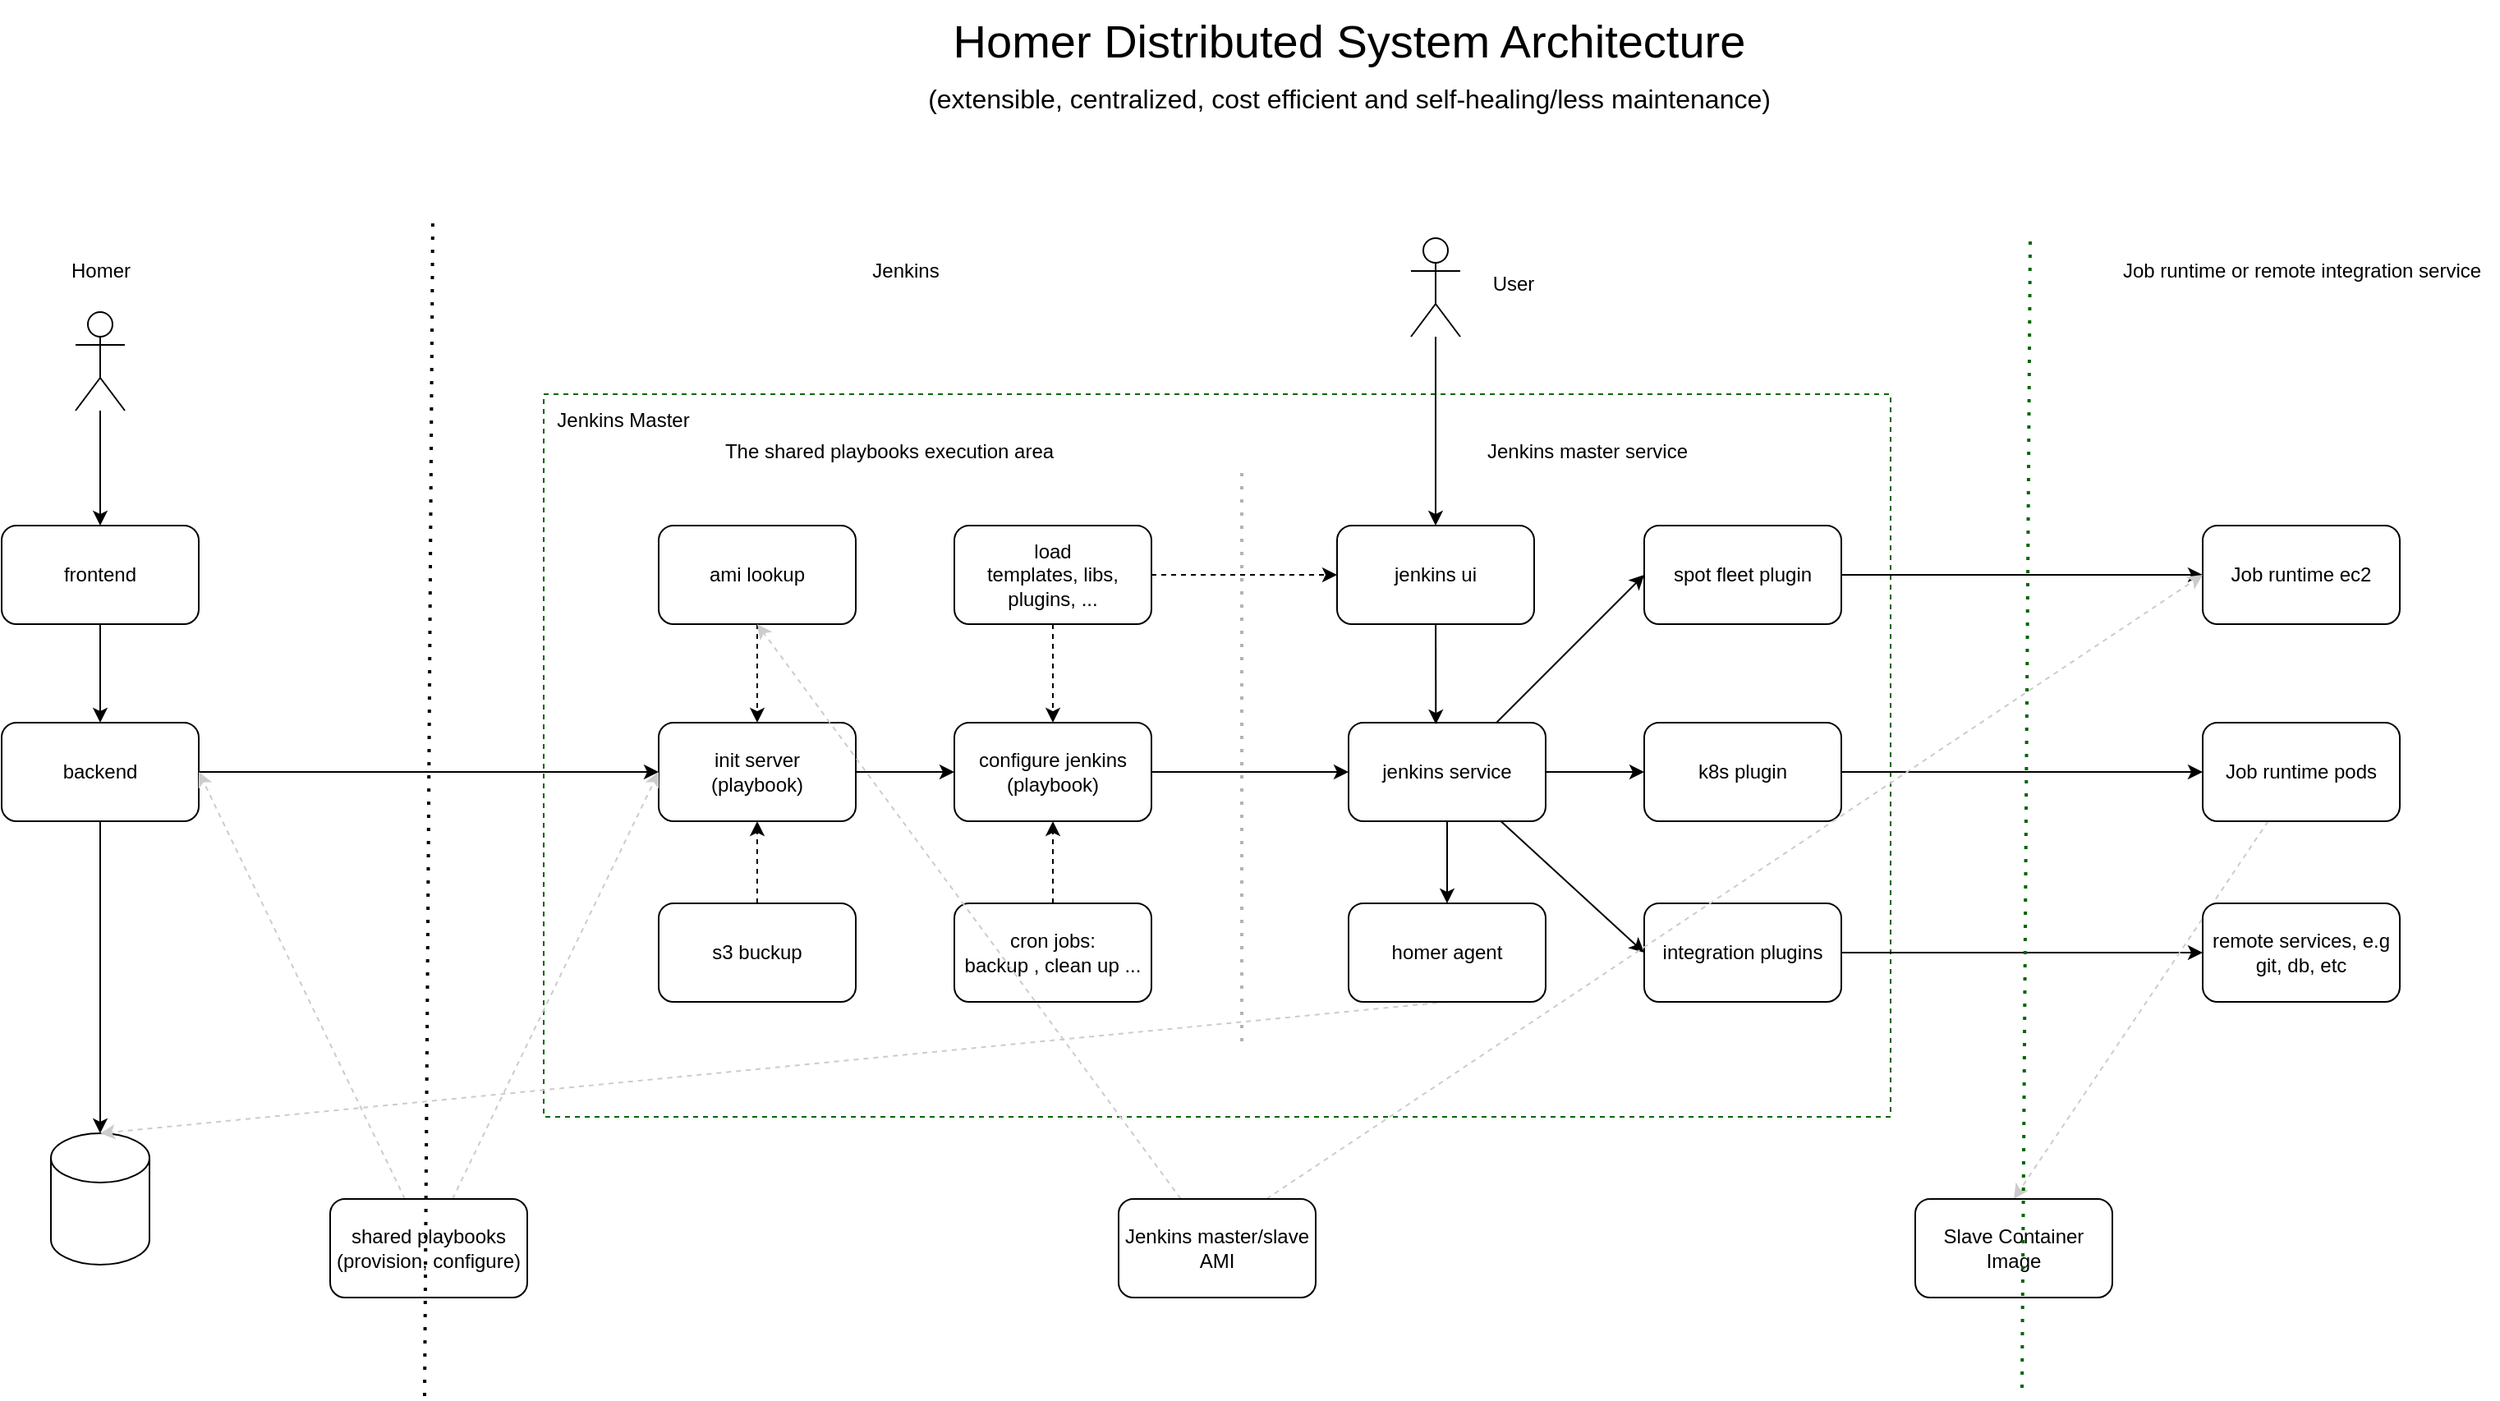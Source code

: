 <mxfile version="21.2.6" type="github">
  <diagram name="Page-1" id="HMeSJkny4wYuckMMA0fv">
    <mxGraphModel dx="1933" dy="1012" grid="1" gridSize="10" guides="1" tooltips="1" connect="1" arrows="1" fold="1" page="1" pageScale="1" pageWidth="850" pageHeight="1100" math="0" shadow="0">
      <root>
        <mxCell id="0" />
        <mxCell id="1" parent="0" />
        <mxCell id="agCpb_SMPKk3TFrb06sG-70" value="" style="rounded=0;whiteSpace=wrap;html=1;dashed=1;strokeColor=#006600;" vertex="1" parent="1">
          <mxGeometry x="370" y="250" width="820" height="440" as="geometry" />
        </mxCell>
        <mxCell id="agCpb_SMPKk3TFrb06sG-26" style="edgeStyle=none;rounded=0;orthogonalLoop=1;jettySize=auto;html=1;" edge="1" parent="1" source="agCpb_SMPKk3TFrb06sG-1" target="agCpb_SMPKk3TFrb06sG-2">
          <mxGeometry relative="1" as="geometry" />
        </mxCell>
        <mxCell id="agCpb_SMPKk3TFrb06sG-1" value="frontend" style="rounded=1;whiteSpace=wrap;html=1;" vertex="1" parent="1">
          <mxGeometry x="40" y="330" width="120" height="60" as="geometry" />
        </mxCell>
        <mxCell id="agCpb_SMPKk3TFrb06sG-27" style="edgeStyle=none;rounded=0;orthogonalLoop=1;jettySize=auto;html=1;entryX=0.5;entryY=0;entryDx=0;entryDy=0;entryPerimeter=0;" edge="1" parent="1" source="agCpb_SMPKk3TFrb06sG-2" target="agCpb_SMPKk3TFrb06sG-3">
          <mxGeometry relative="1" as="geometry" />
        </mxCell>
        <mxCell id="agCpb_SMPKk3TFrb06sG-30" style="edgeStyle=none;rounded=0;orthogonalLoop=1;jettySize=auto;html=1;entryX=0;entryY=0.5;entryDx=0;entryDy=0;" edge="1" parent="1" source="agCpb_SMPKk3TFrb06sG-2" target="agCpb_SMPKk3TFrb06sG-7">
          <mxGeometry relative="1" as="geometry" />
        </mxCell>
        <mxCell id="agCpb_SMPKk3TFrb06sG-2" value="backend" style="rounded=1;whiteSpace=wrap;html=1;" vertex="1" parent="1">
          <mxGeometry x="40" y="450" width="120" height="60" as="geometry" />
        </mxCell>
        <mxCell id="agCpb_SMPKk3TFrb06sG-3" value="" style="shape=cylinder3;whiteSpace=wrap;html=1;boundedLbl=1;backgroundOutline=1;size=15;" vertex="1" parent="1">
          <mxGeometry x="70" y="700" width="60" height="80" as="geometry" />
        </mxCell>
        <mxCell id="agCpb_SMPKk3TFrb06sG-31" style="edgeStyle=none;rounded=0;orthogonalLoop=1;jettySize=auto;html=1;" edge="1" parent="1" source="agCpb_SMPKk3TFrb06sG-7" target="agCpb_SMPKk3TFrb06sG-8">
          <mxGeometry relative="1" as="geometry" />
        </mxCell>
        <mxCell id="agCpb_SMPKk3TFrb06sG-7" value="init server&lt;br&gt;(playbook)" style="rounded=1;whiteSpace=wrap;html=1;" vertex="1" parent="1">
          <mxGeometry x="440" y="450" width="120" height="60" as="geometry" />
        </mxCell>
        <mxCell id="agCpb_SMPKk3TFrb06sG-32" style="edgeStyle=none;rounded=0;orthogonalLoop=1;jettySize=auto;html=1;entryX=0;entryY=0.5;entryDx=0;entryDy=0;" edge="1" parent="1" source="agCpb_SMPKk3TFrb06sG-8" target="agCpb_SMPKk3TFrb06sG-9">
          <mxGeometry relative="1" as="geometry" />
        </mxCell>
        <mxCell id="agCpb_SMPKk3TFrb06sG-8" value="configure jenkins&lt;br&gt;(playbook)" style="rounded=1;whiteSpace=wrap;html=1;" vertex="1" parent="1">
          <mxGeometry x="620" y="450" width="120" height="60" as="geometry" />
        </mxCell>
        <mxCell id="agCpb_SMPKk3TFrb06sG-38" style="edgeStyle=none;rounded=0;orthogonalLoop=1;jettySize=auto;html=1;entryX=0;entryY=0.5;entryDx=0;entryDy=0;" edge="1" parent="1" source="agCpb_SMPKk3TFrb06sG-9" target="agCpb_SMPKk3TFrb06sG-21">
          <mxGeometry relative="1" as="geometry" />
        </mxCell>
        <mxCell id="agCpb_SMPKk3TFrb06sG-47" style="edgeStyle=none;rounded=0;orthogonalLoop=1;jettySize=auto;html=1;entryX=0;entryY=0.5;entryDx=0;entryDy=0;" edge="1" parent="1" source="agCpb_SMPKk3TFrb06sG-9" target="agCpb_SMPKk3TFrb06sG-20">
          <mxGeometry relative="1" as="geometry" />
        </mxCell>
        <mxCell id="agCpb_SMPKk3TFrb06sG-48" style="edgeStyle=none;rounded=0;orthogonalLoop=1;jettySize=auto;html=1;entryX=0;entryY=0.5;entryDx=0;entryDy=0;" edge="1" parent="1" source="agCpb_SMPKk3TFrb06sG-9" target="agCpb_SMPKk3TFrb06sG-22">
          <mxGeometry relative="1" as="geometry" />
        </mxCell>
        <mxCell id="agCpb_SMPKk3TFrb06sG-66" style="edgeStyle=none;rounded=0;orthogonalLoop=1;jettySize=auto;html=1;" edge="1" parent="1" source="agCpb_SMPKk3TFrb06sG-9" target="agCpb_SMPKk3TFrb06sG-64">
          <mxGeometry relative="1" as="geometry" />
        </mxCell>
        <mxCell id="agCpb_SMPKk3TFrb06sG-9" value="jenkins service" style="rounded=1;whiteSpace=wrap;html=1;" vertex="1" parent="1">
          <mxGeometry x="860" y="450" width="120" height="60" as="geometry" />
        </mxCell>
        <mxCell id="agCpb_SMPKk3TFrb06sG-36" style="edgeStyle=none;rounded=0;orthogonalLoop=1;jettySize=auto;html=1;entryX=0.5;entryY=1;entryDx=0;entryDy=0;dashed=1;" edge="1" parent="1" source="agCpb_SMPKk3TFrb06sG-10" target="agCpb_SMPKk3TFrb06sG-8">
          <mxGeometry relative="1" as="geometry" />
        </mxCell>
        <mxCell id="agCpb_SMPKk3TFrb06sG-10" value="cron jobs: &lt;br&gt;backup , clean up ..." style="rounded=1;whiteSpace=wrap;html=1;" vertex="1" parent="1">
          <mxGeometry x="620" y="560" width="120" height="60" as="geometry" />
        </mxCell>
        <mxCell id="agCpb_SMPKk3TFrb06sG-35" style="edgeStyle=none;rounded=0;orthogonalLoop=1;jettySize=auto;html=1;entryX=0.5;entryY=0;entryDx=0;entryDy=0;dashed=1;" edge="1" parent="1" source="agCpb_SMPKk3TFrb06sG-11" target="agCpb_SMPKk3TFrb06sG-8">
          <mxGeometry relative="1" as="geometry" />
        </mxCell>
        <mxCell id="agCpb_SMPKk3TFrb06sG-44" style="edgeStyle=none;rounded=0;orthogonalLoop=1;jettySize=auto;html=1;entryX=0;entryY=0.5;entryDx=0;entryDy=0;dashed=1;" edge="1" parent="1" source="agCpb_SMPKk3TFrb06sG-11" target="agCpb_SMPKk3TFrb06sG-43">
          <mxGeometry relative="1" as="geometry" />
        </mxCell>
        <mxCell id="agCpb_SMPKk3TFrb06sG-11" value="load &lt;br&gt;templates, libs, plugins, ..." style="rounded=1;whiteSpace=wrap;html=1;" vertex="1" parent="1">
          <mxGeometry x="620" y="330" width="120" height="60" as="geometry" />
        </mxCell>
        <mxCell id="agCpb_SMPKk3TFrb06sG-33" style="edgeStyle=none;rounded=0;orthogonalLoop=1;jettySize=auto;html=1;entryX=0.5;entryY=0;entryDx=0;entryDy=0;dashed=1;" edge="1" parent="1" source="agCpb_SMPKk3TFrb06sG-12" target="agCpb_SMPKk3TFrb06sG-7">
          <mxGeometry relative="1" as="geometry" />
        </mxCell>
        <mxCell id="agCpb_SMPKk3TFrb06sG-12" value="ami lookup" style="rounded=1;whiteSpace=wrap;html=1;" vertex="1" parent="1">
          <mxGeometry x="440" y="330" width="120" height="60" as="geometry" />
        </mxCell>
        <mxCell id="agCpb_SMPKk3TFrb06sG-34" style="edgeStyle=none;rounded=0;orthogonalLoop=1;jettySize=auto;html=1;entryX=0.5;entryY=1;entryDx=0;entryDy=0;dashed=1;" edge="1" parent="1" source="agCpb_SMPKk3TFrb06sG-13" target="agCpb_SMPKk3TFrb06sG-7">
          <mxGeometry relative="1" as="geometry" />
        </mxCell>
        <mxCell id="agCpb_SMPKk3TFrb06sG-13" value="s3 buckup" style="rounded=1;whiteSpace=wrap;html=1;" vertex="1" parent="1">
          <mxGeometry x="440" y="560" width="120" height="60" as="geometry" />
        </mxCell>
        <mxCell id="agCpb_SMPKk3TFrb06sG-28" style="edgeStyle=none;rounded=0;orthogonalLoop=1;jettySize=auto;html=1;entryX=1;entryY=0.5;entryDx=0;entryDy=0;dashed=1;strokeColor=#CCCCCC;" edge="1" parent="1" source="agCpb_SMPKk3TFrb06sG-19" target="agCpb_SMPKk3TFrb06sG-2">
          <mxGeometry relative="1" as="geometry" />
        </mxCell>
        <mxCell id="agCpb_SMPKk3TFrb06sG-29" style="edgeStyle=none;rounded=0;orthogonalLoop=1;jettySize=auto;html=1;entryX=0;entryY=0.5;entryDx=0;entryDy=0;dashed=1;strokeColor=#CCCCCC;" edge="1" parent="1" source="agCpb_SMPKk3TFrb06sG-19" target="agCpb_SMPKk3TFrb06sG-7">
          <mxGeometry relative="1" as="geometry" />
        </mxCell>
        <mxCell id="agCpb_SMPKk3TFrb06sG-19" value="shared playbooks&lt;br&gt;(provision, configure)" style="rounded=1;whiteSpace=wrap;html=1;" vertex="1" parent="1">
          <mxGeometry x="240" y="740" width="120" height="60" as="geometry" />
        </mxCell>
        <mxCell id="agCpb_SMPKk3TFrb06sG-46" style="edgeStyle=none;rounded=0;orthogonalLoop=1;jettySize=auto;html=1;" edge="1" parent="1" source="agCpb_SMPKk3TFrb06sG-20" target="agCpb_SMPKk3TFrb06sG-25">
          <mxGeometry relative="1" as="geometry" />
        </mxCell>
        <mxCell id="agCpb_SMPKk3TFrb06sG-20" value="integration plugins" style="rounded=1;whiteSpace=wrap;html=1;" vertex="1" parent="1">
          <mxGeometry x="1040" y="560" width="120" height="60" as="geometry" />
        </mxCell>
        <mxCell id="agCpb_SMPKk3TFrb06sG-41" style="edgeStyle=none;rounded=0;orthogonalLoop=1;jettySize=auto;html=1;entryX=0;entryY=0.5;entryDx=0;entryDy=0;" edge="1" parent="1" source="agCpb_SMPKk3TFrb06sG-21" target="agCpb_SMPKk3TFrb06sG-23">
          <mxGeometry relative="1" as="geometry" />
        </mxCell>
        <mxCell id="agCpb_SMPKk3TFrb06sG-21" value="k8s plugin" style="rounded=1;whiteSpace=wrap;html=1;" vertex="1" parent="1">
          <mxGeometry x="1040" y="450" width="120" height="60" as="geometry" />
        </mxCell>
        <mxCell id="agCpb_SMPKk3TFrb06sG-49" style="edgeStyle=none;rounded=0;orthogonalLoop=1;jettySize=auto;html=1;entryX=0;entryY=0.5;entryDx=0;entryDy=0;" edge="1" parent="1" source="agCpb_SMPKk3TFrb06sG-22" target="agCpb_SMPKk3TFrb06sG-24">
          <mxGeometry relative="1" as="geometry" />
        </mxCell>
        <mxCell id="agCpb_SMPKk3TFrb06sG-22" value="spot fleet plugin" style="rounded=1;whiteSpace=wrap;html=1;" vertex="1" parent="1">
          <mxGeometry x="1040" y="330" width="120" height="60" as="geometry" />
        </mxCell>
        <mxCell id="agCpb_SMPKk3TFrb06sG-54" style="edgeStyle=none;rounded=0;orthogonalLoop=1;jettySize=auto;html=1;entryX=0.5;entryY=0;entryDx=0;entryDy=0;dashed=1;strokeColor=#CCCCCC;" edge="1" parent="1" source="agCpb_SMPKk3TFrb06sG-23" target="agCpb_SMPKk3TFrb06sG-53">
          <mxGeometry relative="1" as="geometry" />
        </mxCell>
        <mxCell id="agCpb_SMPKk3TFrb06sG-23" value="Job runtime pods" style="rounded=1;whiteSpace=wrap;html=1;" vertex="1" parent="1">
          <mxGeometry x="1380" y="450" width="120" height="60" as="geometry" />
        </mxCell>
        <mxCell id="agCpb_SMPKk3TFrb06sG-24" value="Job runtime ec2" style="rounded=1;whiteSpace=wrap;html=1;" vertex="1" parent="1">
          <mxGeometry x="1380" y="330" width="120" height="60" as="geometry" />
        </mxCell>
        <mxCell id="agCpb_SMPKk3TFrb06sG-25" value="remote services, e.g git, db, etc" style="rounded=1;whiteSpace=wrap;html=1;" vertex="1" parent="1">
          <mxGeometry x="1380" y="560" width="120" height="60" as="geometry" />
        </mxCell>
        <mxCell id="agCpb_SMPKk3TFrb06sG-45" style="edgeStyle=none;rounded=0;orthogonalLoop=1;jettySize=auto;html=1;entryX=0.443;entryY=0.017;entryDx=0;entryDy=0;entryPerimeter=0;" edge="1" parent="1" source="agCpb_SMPKk3TFrb06sG-43" target="agCpb_SMPKk3TFrb06sG-9">
          <mxGeometry relative="1" as="geometry" />
        </mxCell>
        <mxCell id="agCpb_SMPKk3TFrb06sG-43" value="jenkins ui" style="rounded=1;whiteSpace=wrap;html=1;" vertex="1" parent="1">
          <mxGeometry x="853" y="330" width="120" height="60" as="geometry" />
        </mxCell>
        <mxCell id="agCpb_SMPKk3TFrb06sG-51" style="edgeStyle=none;rounded=0;orthogonalLoop=1;jettySize=auto;html=1;entryX=0.5;entryY=1;entryDx=0;entryDy=0;dashed=1;strokeColor=#CCCCCC;" edge="1" parent="1" source="agCpb_SMPKk3TFrb06sG-50" target="agCpb_SMPKk3TFrb06sG-12">
          <mxGeometry relative="1" as="geometry" />
        </mxCell>
        <mxCell id="agCpb_SMPKk3TFrb06sG-52" style="edgeStyle=none;rounded=0;orthogonalLoop=1;jettySize=auto;html=1;entryX=0;entryY=0.5;entryDx=0;entryDy=0;exitX=0.75;exitY=0;exitDx=0;exitDy=0;dashed=1;strokeColor=#CCCCCC;" edge="1" parent="1" source="agCpb_SMPKk3TFrb06sG-50" target="agCpb_SMPKk3TFrb06sG-24">
          <mxGeometry relative="1" as="geometry" />
        </mxCell>
        <mxCell id="agCpb_SMPKk3TFrb06sG-50" value="Jenkins master/slave AMI" style="rounded=1;whiteSpace=wrap;html=1;" vertex="1" parent="1">
          <mxGeometry x="720" y="740" width="120" height="60" as="geometry" />
        </mxCell>
        <mxCell id="agCpb_SMPKk3TFrb06sG-53" value="Slave Container Image" style="rounded=1;whiteSpace=wrap;html=1;" vertex="1" parent="1">
          <mxGeometry x="1205" y="740" width="120" height="60" as="geometry" />
        </mxCell>
        <mxCell id="agCpb_SMPKk3TFrb06sG-58" style="edgeStyle=none;rounded=0;orthogonalLoop=1;jettySize=auto;html=1;entryX=0.5;entryY=0;entryDx=0;entryDy=0;" edge="1" parent="1" source="agCpb_SMPKk3TFrb06sG-55" target="agCpb_SMPKk3TFrb06sG-1">
          <mxGeometry relative="1" as="geometry" />
        </mxCell>
        <mxCell id="agCpb_SMPKk3TFrb06sG-55" value="" style="shape=umlActor;verticalLabelPosition=bottom;verticalAlign=top;html=1;outlineConnect=0;" vertex="1" parent="1">
          <mxGeometry x="85" y="200" width="30" height="60" as="geometry" />
        </mxCell>
        <mxCell id="agCpb_SMPKk3TFrb06sG-57" style="edgeStyle=none;rounded=0;orthogonalLoop=1;jettySize=auto;html=1;entryX=0.5;entryY=0;entryDx=0;entryDy=0;" edge="1" parent="1" source="agCpb_SMPKk3TFrb06sG-56" target="agCpb_SMPKk3TFrb06sG-43">
          <mxGeometry relative="1" as="geometry" />
        </mxCell>
        <mxCell id="agCpb_SMPKk3TFrb06sG-56" value="" style="shape=umlActor;verticalLabelPosition=bottom;verticalAlign=top;html=1;outlineConnect=0;" vertex="1" parent="1">
          <mxGeometry x="898" y="155" width="30" height="60" as="geometry" />
        </mxCell>
        <mxCell id="agCpb_SMPKk3TFrb06sG-59" value="" style="endArrow=none;dashed=1;html=1;dashPattern=1 3;strokeWidth=2;rounded=0;" edge="1" parent="1">
          <mxGeometry width="50" height="50" relative="1" as="geometry">
            <mxPoint x="297.5" y="860" as="sourcePoint" />
            <mxPoint x="302.5" y="140" as="targetPoint" />
          </mxGeometry>
        </mxCell>
        <mxCell id="agCpb_SMPKk3TFrb06sG-60" value="" style="endArrow=none;dashed=1;html=1;dashPattern=1 3;strokeWidth=2;rounded=0;strokeColor=#006600;" edge="1" parent="1">
          <mxGeometry width="50" height="50" relative="1" as="geometry">
            <mxPoint x="1270" y="855" as="sourcePoint" />
            <mxPoint x="1275" y="155" as="targetPoint" />
          </mxGeometry>
        </mxCell>
        <mxCell id="agCpb_SMPKk3TFrb06sG-61" value="Jenkins master service" style="text;html=1;align=center;verticalAlign=middle;resizable=0;points=[];autosize=1;strokeColor=none;fillColor=none;" vertex="1" parent="1">
          <mxGeometry x="930" y="270" width="150" height="30" as="geometry" />
        </mxCell>
        <mxCell id="agCpb_SMPKk3TFrb06sG-62" value="Job runtime or remote integration service" style="text;html=1;align=center;verticalAlign=middle;resizable=0;points=[];autosize=1;strokeColor=none;fillColor=none;" vertex="1" parent="1">
          <mxGeometry x="1320" y="160" width="240" height="30" as="geometry" />
        </mxCell>
        <mxCell id="agCpb_SMPKk3TFrb06sG-63" value="Homer" style="text;html=1;align=center;verticalAlign=middle;resizable=0;points=[];autosize=1;strokeColor=none;fillColor=none;" vertex="1" parent="1">
          <mxGeometry x="70" y="160" width="60" height="30" as="geometry" />
        </mxCell>
        <mxCell id="agCpb_SMPKk3TFrb06sG-67" style="edgeStyle=none;rounded=0;orthogonalLoop=1;jettySize=auto;html=1;entryX=0.5;entryY=0;entryDx=0;entryDy=0;entryPerimeter=0;exitX=0.5;exitY=1;exitDx=0;exitDy=0;dashed=1;strokeColor=#CCCCCC;" edge="1" parent="1" source="agCpb_SMPKk3TFrb06sG-64" target="agCpb_SMPKk3TFrb06sG-3">
          <mxGeometry relative="1" as="geometry" />
        </mxCell>
        <mxCell id="agCpb_SMPKk3TFrb06sG-64" value="homer agent" style="rounded=1;whiteSpace=wrap;html=1;" vertex="1" parent="1">
          <mxGeometry x="860" y="560" width="120" height="60" as="geometry" />
        </mxCell>
        <mxCell id="agCpb_SMPKk3TFrb06sG-68" value="" style="endArrow=none;dashed=1;html=1;dashPattern=1 3;strokeWidth=2;rounded=0;strokeColor=#B3B3B3;" edge="1" parent="1">
          <mxGeometry width="50" height="50" relative="1" as="geometry">
            <mxPoint x="795" y="644" as="sourcePoint" />
            <mxPoint x="795" y="294" as="targetPoint" />
          </mxGeometry>
        </mxCell>
        <mxCell id="agCpb_SMPKk3TFrb06sG-69" value="The shared playbooks execution area" style="text;html=1;align=center;verticalAlign=middle;resizable=0;points=[];autosize=1;strokeColor=none;fillColor=none;" vertex="1" parent="1">
          <mxGeometry x="470" y="270" width="220" height="30" as="geometry" />
        </mxCell>
        <mxCell id="agCpb_SMPKk3TFrb06sG-71" value="User" style="text;html=1;align=center;verticalAlign=middle;resizable=0;points=[];autosize=1;strokeColor=none;fillColor=none;" vertex="1" parent="1">
          <mxGeometry x="935" y="168" width="50" height="30" as="geometry" />
        </mxCell>
        <mxCell id="agCpb_SMPKk3TFrb06sG-72" value="Jenkins" style="text;html=1;align=center;verticalAlign=middle;resizable=0;points=[];autosize=1;strokeColor=none;fillColor=none;" vertex="1" parent="1">
          <mxGeometry x="560" y="160" width="60" height="30" as="geometry" />
        </mxCell>
        <mxCell id="agCpb_SMPKk3TFrb06sG-73" value="Jenkins Master" style="text;html=1;align=center;verticalAlign=middle;resizable=0;points=[];autosize=1;strokeColor=none;fillColor=none;" vertex="1" parent="1">
          <mxGeometry x="368" y="251" width="100" height="30" as="geometry" />
        </mxCell>
        <mxCell id="agCpb_SMPKk3TFrb06sG-74" value="&lt;font style=&quot;font-size: 28px;&quot;&gt;Homer Distributed System Architecture &lt;br&gt;&lt;/font&gt;&lt;font style=&quot;font-size: 16px;&quot;&gt;(extensible, centralized, cost efficient and self-healing/less maintenance)&lt;/font&gt;" style="text;html=1;align=center;verticalAlign=middle;resizable=0;points=[];autosize=1;strokeColor=none;fillColor=none;fontSize=25;" vertex="1" parent="1">
          <mxGeometry x="590" y="10" width="540" height="80" as="geometry" />
        </mxCell>
      </root>
    </mxGraphModel>
  </diagram>
</mxfile>

